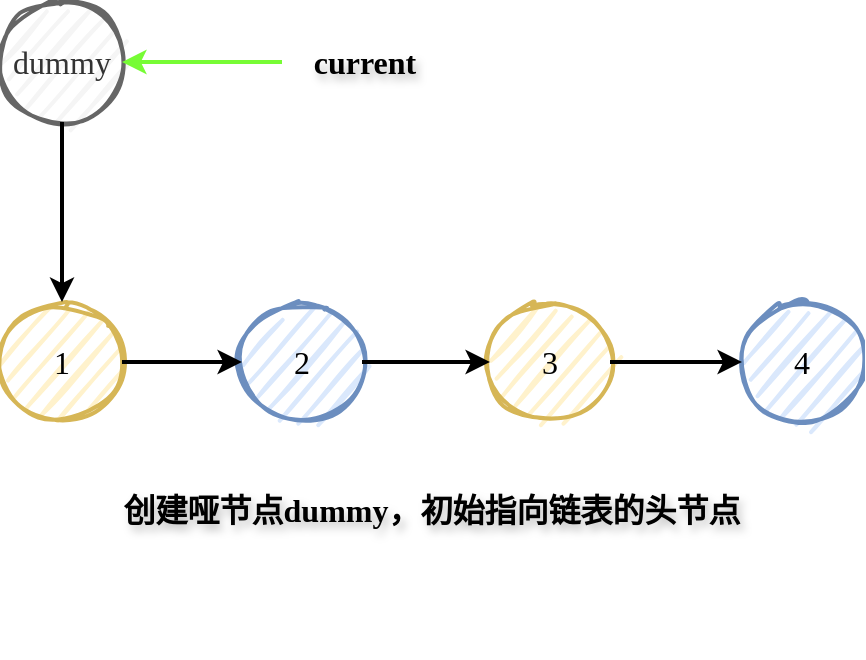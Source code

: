 <mxfile version="24.7.8" pages="2">
  <diagram name="Page-1" id="Uol1KmhfP0M9ewovPNac">
    <mxGraphModel dx="1050" dy="522" grid="1" gridSize="10" guides="1" tooltips="1" connect="1" arrows="1" fold="1" page="1" pageScale="1" pageWidth="827" pageHeight="1169" math="0" shadow="0">
      <root>
        <mxCell id="0" />
        <mxCell id="1" parent="0" />
        <mxCell id="D_Iyu_lApaUP51BwkMID-1" value="1" style="ellipse;whiteSpace=wrap;html=1;strokeWidth=2;fillWeight=2;hachureGap=8;fillColor=#fff2cc;fillStyle=dots;sketch=1;strokeColor=#d6b656;fontFamily=Comic Sans MS;fontSize=16;" vertex="1" parent="1">
          <mxGeometry x="170" y="200" width="60" height="60" as="geometry" />
        </mxCell>
        <mxCell id="D_Iyu_lApaUP51BwkMID-2" value="2" style="ellipse;whiteSpace=wrap;html=1;strokeWidth=2;fillWeight=2;hachureGap=8;fillColor=#dae8fc;fillStyle=dots;sketch=1;strokeColor=#6c8ebf;fontFamily=Comic Sans MS;fontSize=16;" vertex="1" parent="1">
          <mxGeometry x="290" y="200" width="60" height="60" as="geometry" />
        </mxCell>
        <mxCell id="D_Iyu_lApaUP51BwkMID-3" value="3" style="ellipse;whiteSpace=wrap;html=1;strokeWidth=2;fillWeight=2;hachureGap=8;fillColor=#fff2cc;fillStyle=dots;sketch=1;strokeColor=#d6b656;fontFamily=Comic Sans MS;fontSize=16;" vertex="1" parent="1">
          <mxGeometry x="414" y="200" width="60" height="60" as="geometry" />
        </mxCell>
        <mxCell id="D_Iyu_lApaUP51BwkMID-4" value="4" style="ellipse;whiteSpace=wrap;html=1;strokeWidth=2;fillWeight=2;hachureGap=8;fillColor=#dae8fc;fillStyle=dots;sketch=1;strokeColor=#6c8ebf;fontFamily=Comic Sans MS;fontSize=16;" vertex="1" parent="1">
          <mxGeometry x="540" y="200" width="60" height="60" as="geometry" />
        </mxCell>
        <mxCell id="D_Iyu_lApaUP51BwkMID-5" value="" style="endArrow=classic;html=1;rounded=0;strokeWidth=2;exitX=1;exitY=0.5;exitDx=0;exitDy=0;entryX=0;entryY=0.5;entryDx=0;entryDy=0;" edge="1" parent="1" source="D_Iyu_lApaUP51BwkMID-1" target="D_Iyu_lApaUP51BwkMID-2">
          <mxGeometry width="50" height="50" relative="1" as="geometry">
            <mxPoint x="390" y="300" as="sourcePoint" />
            <mxPoint x="440" y="250" as="targetPoint" />
          </mxGeometry>
        </mxCell>
        <mxCell id="D_Iyu_lApaUP51BwkMID-6" value="" style="endArrow=classic;html=1;rounded=0;strokeWidth=2;exitX=1;exitY=0.5;exitDx=0;exitDy=0;entryX=0;entryY=0.5;entryDx=0;entryDy=0;" edge="1" parent="1" source="D_Iyu_lApaUP51BwkMID-2" target="D_Iyu_lApaUP51BwkMID-3">
          <mxGeometry width="50" height="50" relative="1" as="geometry">
            <mxPoint x="240" y="240" as="sourcePoint" />
            <mxPoint x="300" y="240" as="targetPoint" />
          </mxGeometry>
        </mxCell>
        <mxCell id="D_Iyu_lApaUP51BwkMID-7" value="" style="endArrow=classic;html=1;rounded=0;strokeWidth=2;exitX=1;exitY=0.5;exitDx=0;exitDy=0;entryX=0;entryY=0.5;entryDx=0;entryDy=0;" edge="1" parent="1" source="D_Iyu_lApaUP51BwkMID-3" target="D_Iyu_lApaUP51BwkMID-4">
          <mxGeometry width="50" height="50" relative="1" as="geometry">
            <mxPoint x="250" y="250" as="sourcePoint" />
            <mxPoint x="310" y="250" as="targetPoint" />
          </mxGeometry>
        </mxCell>
        <mxCell id="D_Iyu_lApaUP51BwkMID-8" value="dummy" style="ellipse;whiteSpace=wrap;html=1;strokeWidth=2;fillWeight=2;hachureGap=8;fillColor=#f5f5f5;fillStyle=dots;sketch=1;strokeColor=#666666;fontFamily=Comic Sans MS;fontSize=16;fontColor=#333333;" vertex="1" parent="1">
          <mxGeometry x="170" y="50" width="60" height="60" as="geometry" />
        </mxCell>
        <mxCell id="D_Iyu_lApaUP51BwkMID-9" value="" style="endArrow=classic;html=1;rounded=0;strokeWidth=2;exitX=0.5;exitY=1;exitDx=0;exitDy=0;entryX=0.5;entryY=0;entryDx=0;entryDy=0;" edge="1" parent="1" source="D_Iyu_lApaUP51BwkMID-8" target="D_Iyu_lApaUP51BwkMID-1">
          <mxGeometry width="50" height="50" relative="1" as="geometry">
            <mxPoint x="390" y="200" as="sourcePoint" />
            <mxPoint x="440" y="150" as="targetPoint" />
          </mxGeometry>
        </mxCell>
        <mxCell id="D_Iyu_lApaUP51BwkMID-10" value="&lt;b&gt;创建哑节点dummy，初始指向链表的头节点&lt;/b&gt;" style="text;html=1;align=center;verticalAlign=middle;whiteSpace=wrap;rounded=0;fontSize=16;textShadow=1;aspect=fixed;fontFamily=HarmonyOS Sans;" vertex="1" parent="1">
          <mxGeometry x="200" y="230" width="370" height="148" as="geometry" />
        </mxCell>
        <mxCell id="XIkLTFbSl9LhaTFVRQkh-1" value="" style="endArrow=classic;html=1;rounded=0;strokeWidth=2;entryX=1;entryY=0.5;entryDx=0;entryDy=0;curved=0;strokeColor=#77FC35;" edge="1" parent="1" target="D_Iyu_lApaUP51BwkMID-8">
          <mxGeometry width="50" height="50" relative="1" as="geometry">
            <mxPoint x="310" y="80" as="sourcePoint" />
            <mxPoint x="440" y="150" as="targetPoint" />
          </mxGeometry>
        </mxCell>
        <mxCell id="XIkLTFbSl9LhaTFVRQkh-2" value="&lt;b&gt;current&lt;/b&gt;" style="text;html=1;align=center;verticalAlign=middle;whiteSpace=wrap;rounded=0;fontSize=16;textShadow=1;aspect=fixed;fontFamily=HarmonyOS Sans;" vertex="1" parent="1">
          <mxGeometry x="289" y="55" width="125" height="50" as="geometry" />
        </mxCell>
      </root>
    </mxGraphModel>
  </diagram>
  <diagram id="WMvd1FoHgubK7Vjdtnoi" name="Page-2">
    <mxGraphModel dx="1050" dy="522" grid="1" gridSize="10" guides="1" tooltips="1" connect="1" arrows="1" fold="1" page="1" pageScale="1" pageWidth="827" pageHeight="1169" math="0" shadow="0">
      <root>
        <mxCell id="0" />
        <mxCell id="1" parent="0" />
      </root>
    </mxGraphModel>
  </diagram>
</mxfile>
